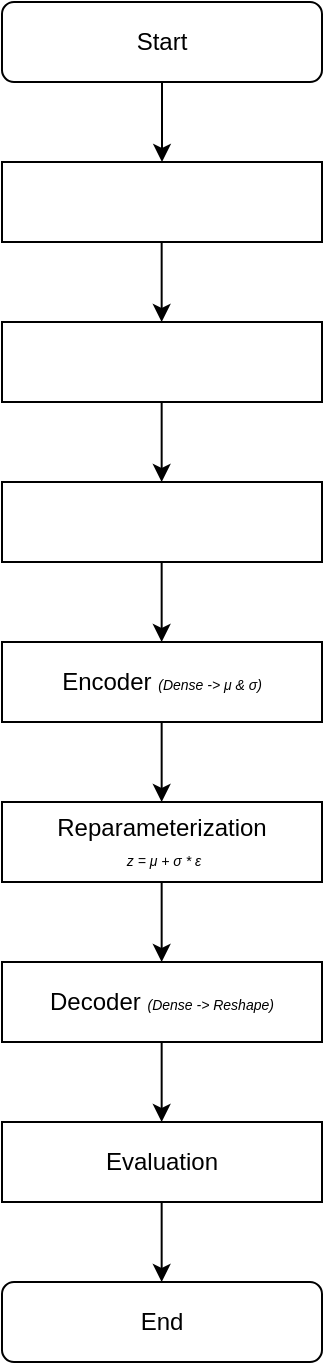 <mxfile version="27.0.5">
  <diagram name="Page-1" id="BRWmxxQAnmFGgmKF5j1A">
    <mxGraphModel dx="930" dy="602" grid="1" gridSize="10" guides="1" tooltips="1" connect="1" arrows="1" fold="1" page="1" pageScale="1" pageWidth="1654" pageHeight="2336" background="light-dark(#FFFFFF,#FFFFFF)" math="0" shadow="0">
      <root>
        <mxCell id="0" />
        <mxCell id="1" parent="0" />
        <mxCell id="B2nTUuf21BXZV8lHGEwL-1" value="&lt;span style=&quot;color: light-dark(rgb(0, 0, 0), rgb(0, 0, 0));&quot;&gt;Start&lt;/span&gt;" style="rounded=1;whiteSpace=wrap;html=1;fillColor=light-dark(#FFFFFF,#FFFFFF);strokeColor=light-dark(#000000,#171717);" vertex="1" parent="1">
          <mxGeometry x="200" y="40" width="160" height="40" as="geometry" />
        </mxCell>
        <mxCell id="B2nTUuf21BXZV8lHGEwL-2" value="&lt;span style=&quot;color: light-dark(transparent, rgb(0, 0, 0));&quot;&gt;MIDI Data&lt;/span&gt;" style="rounded=0;whiteSpace=wrap;html=1;fillColor=light-dark(#FFFFFF,#98D7BB);strokeColor=light-dark(#000000,#000000);" vertex="1" parent="1">
          <mxGeometry x="200" y="120" width="160" height="40" as="geometry" />
        </mxCell>
        <mxCell id="B2nTUuf21BXZV8lHGEwL-4" value="&lt;span style=&quot;color: light-dark(transparent, rgb(0, 0, 0));&quot;&gt;MIDI to Note Vector&lt;/span&gt;" style="rounded=0;whiteSpace=wrap;html=1;fillColor=light-dark(#FFFFFF,#B4E1C1);strokeColor=light-dark(#000000,#000000);" vertex="1" parent="1">
          <mxGeometry x="200" y="200" width="160" height="40" as="geometry" />
        </mxCell>
        <mxCell id="B2nTUuf21BXZV8lHGEwL-5" value="&lt;span style=&quot;color: light-dark(transparent, rgb(0, 0, 0));&quot;&gt;Note Data&lt;/span&gt;" style="rounded=0;whiteSpace=wrap;html=1;fillColor=light-dark(#FFFFFF,#B7DDE8);strokeColor=light-dark(#000000,#000000);" vertex="1" parent="1">
          <mxGeometry x="200" y="280" width="160" height="40" as="geometry" />
        </mxCell>
        <mxCell id="B2nTUuf21BXZV8lHGEwL-6" value="&lt;span style=&quot;color: light-dark(rgb(0, 0, 0), rgb(0, 0, 0));&quot;&gt;Encoder &lt;i&gt;&lt;font style=&quot;font-size: 7px;&quot;&gt;(&lt;/font&gt;&lt;span style=&quot;caret-color: rgb(0, 0, 0); text-align: start;&quot;&gt;&lt;font style=&quot;font-size: 7px;&quot;&gt;Dense -&amp;gt; μ &amp;amp; σ)&lt;/font&gt;&lt;/span&gt;&lt;/i&gt;&lt;/span&gt;" style="rounded=0;whiteSpace=wrap;html=1;fillColor=light-dark(#FFFFFF,#C5C3F0);strokeColor=light-dark(#000000,#000000);" vertex="1" parent="1">
          <mxGeometry x="200" y="360" width="160" height="40" as="geometry" />
        </mxCell>
        <mxCell id="B2nTUuf21BXZV8lHGEwL-7" value="&lt;span style=&quot;caret-color: rgb(0, 0, 0); text-align: start; color: light-dark(rgb(0, 0, 0), rgb(0, 0, 0));&quot;&gt;Reparameterization&lt;/span&gt;&lt;div&gt;&lt;font style=&quot;font-size: 7px; color: light-dark(rgb(0, 0, 0), rgb(0, 0, 0));&quot;&gt;&lt;i&gt;&amp;nbsp;&lt;span style=&quot;caret-color: rgb(0, 0, 0); text-align: start;&quot;&gt;z = μ + σ * ε&lt;/span&gt;&lt;/i&gt;&lt;/font&gt;&lt;/div&gt;" style="rounded=0;whiteSpace=wrap;html=1;fillColor=light-dark(#FFFFFF,#BEA9F2);strokeColor=light-dark(#000000,#000000);" vertex="1" parent="1">
          <mxGeometry x="200" y="440" width="160" height="40" as="geometry" />
        </mxCell>
        <mxCell id="B2nTUuf21BXZV8lHGEwL-8" value="&lt;span style=&quot;color: light-dark(rgb(0, 0, 0), rgb(0, 0, 0));&quot;&gt;Decoder&amp;nbsp;&lt;i&gt;&lt;font style=&quot;font-size: 7px;&quot;&gt;(&lt;/font&gt;&lt;span style=&quot;caret-color: rgb(0, 0, 0); text-align: start;&quot;&gt;&lt;font style=&quot;font-size: 7px;&quot;&gt;Dense -&amp;gt; Reshape)&lt;/font&gt;&lt;/span&gt;&lt;/i&gt;&lt;/span&gt;" style="rounded=0;whiteSpace=wrap;html=1;fillColor=light-dark(#FFFFFF,#B293F1);strokeColor=light-dark(#000000,#000000);" vertex="1" parent="1">
          <mxGeometry x="200" y="520" width="160" height="40" as="geometry" />
        </mxCell>
        <mxCell id="B2nTUuf21BXZV8lHGEwL-9" value="&lt;font&gt;&lt;span style=&quot;caret-color: rgb(0, 0, 0); color: light-dark(rgb(0, 0, 0), rgb(0, 0, 0));&quot;&gt;Evaluation&lt;/span&gt;&lt;/font&gt;" style="rounded=0;whiteSpace=wrap;html=1;fillColor=light-dark(#FFFFFF,#A87DEE);strokeColor=light-dark(#000000,#000000);" vertex="1" parent="1">
          <mxGeometry x="200" y="600" width="160" height="40" as="geometry" />
        </mxCell>
        <mxCell id="B2nTUuf21BXZV8lHGEwL-10" value="&lt;span style=&quot;color: light-dark(rgb(0, 0, 0), rgb(0, 0, 0));&quot;&gt;End&lt;/span&gt;" style="rounded=1;whiteSpace=wrap;html=1;fillColor=light-dark(#FFFFFF,#FFFFFF);strokeColor=light-dark(#000000,#171717);" vertex="1" parent="1">
          <mxGeometry x="200" y="680" width="160" height="40" as="geometry" />
        </mxCell>
        <mxCell id="B2nTUuf21BXZV8lHGEwL-11" value="" style="endArrow=classic;html=1;rounded=0;exitX=0.5;exitY=1;exitDx=0;exitDy=0;entryX=0.5;entryY=0;entryDx=0;entryDy=0;strokeColor=light-dark(#000000,#000000);" edge="1" parent="1" source="B2nTUuf21BXZV8lHGEwL-1" target="B2nTUuf21BXZV8lHGEwL-2">
          <mxGeometry width="50" height="50" relative="1" as="geometry">
            <mxPoint x="310" y="170" as="sourcePoint" />
            <mxPoint x="360" y="120" as="targetPoint" />
          </mxGeometry>
        </mxCell>
        <mxCell id="B2nTUuf21BXZV8lHGEwL-12" value="" style="endArrow=classic;html=1;rounded=0;exitX=0.5;exitY=1;exitDx=0;exitDy=0;entryX=0.5;entryY=0;entryDx=0;entryDy=0;strokeColor=light-dark(#000000,#000000);" edge="1" parent="1">
          <mxGeometry width="50" height="50" relative="1" as="geometry">
            <mxPoint x="279.83" y="160" as="sourcePoint" />
            <mxPoint x="279.83" y="200" as="targetPoint" />
          </mxGeometry>
        </mxCell>
        <mxCell id="B2nTUuf21BXZV8lHGEwL-13" value="" style="endArrow=classic;html=1;rounded=0;exitX=0.5;exitY=1;exitDx=0;exitDy=0;entryX=0.5;entryY=0;entryDx=0;entryDy=0;strokeColor=light-dark(#000000,#000000);" edge="1" parent="1">
          <mxGeometry width="50" height="50" relative="1" as="geometry">
            <mxPoint x="279.83" y="240" as="sourcePoint" />
            <mxPoint x="279.83" y="280" as="targetPoint" />
          </mxGeometry>
        </mxCell>
        <mxCell id="B2nTUuf21BXZV8lHGEwL-14" value="" style="endArrow=classic;html=1;rounded=0;exitX=0.5;exitY=1;exitDx=0;exitDy=0;entryX=0.5;entryY=0;entryDx=0;entryDy=0;strokeColor=light-dark(#000000,#000000);" edge="1" parent="1">
          <mxGeometry width="50" height="50" relative="1" as="geometry">
            <mxPoint x="279.83" y="320" as="sourcePoint" />
            <mxPoint x="279.83" y="360" as="targetPoint" />
          </mxGeometry>
        </mxCell>
        <mxCell id="B2nTUuf21BXZV8lHGEwL-15" value="" style="endArrow=classic;html=1;rounded=0;exitX=0.5;exitY=1;exitDx=0;exitDy=0;entryX=0.5;entryY=0;entryDx=0;entryDy=0;strokeColor=light-dark(#000000,#000000);" edge="1" parent="1">
          <mxGeometry width="50" height="50" relative="1" as="geometry">
            <mxPoint x="279.83" y="400" as="sourcePoint" />
            <mxPoint x="279.83" y="440" as="targetPoint" />
          </mxGeometry>
        </mxCell>
        <mxCell id="B2nTUuf21BXZV8lHGEwL-16" value="" style="endArrow=classic;html=1;rounded=0;exitX=0.5;exitY=1;exitDx=0;exitDy=0;entryX=0.5;entryY=0;entryDx=0;entryDy=0;strokeColor=light-dark(#000000,#000000);" edge="1" parent="1">
          <mxGeometry width="50" height="50" relative="1" as="geometry">
            <mxPoint x="279.83" y="480" as="sourcePoint" />
            <mxPoint x="279.83" y="520" as="targetPoint" />
          </mxGeometry>
        </mxCell>
        <mxCell id="B2nTUuf21BXZV8lHGEwL-17" value="" style="endArrow=classic;html=1;rounded=0;exitX=0.5;exitY=1;exitDx=0;exitDy=0;entryX=0.5;entryY=0;entryDx=0;entryDy=0;strokeColor=light-dark(#000000,#000000);" edge="1" parent="1">
          <mxGeometry width="50" height="50" relative="1" as="geometry">
            <mxPoint x="279.83" y="560" as="sourcePoint" />
            <mxPoint x="279.83" y="600" as="targetPoint" />
          </mxGeometry>
        </mxCell>
        <mxCell id="B2nTUuf21BXZV8lHGEwL-18" value="" style="endArrow=classic;html=1;rounded=0;exitX=0.5;exitY=1;exitDx=0;exitDy=0;entryX=0.5;entryY=0;entryDx=0;entryDy=0;strokeColor=light-dark(#000000,#000000);" edge="1" parent="1">
          <mxGeometry width="50" height="50" relative="1" as="geometry">
            <mxPoint x="279.83" y="640" as="sourcePoint" />
            <mxPoint x="279.83" y="680" as="targetPoint" />
          </mxGeometry>
        </mxCell>
      </root>
    </mxGraphModel>
  </diagram>
</mxfile>
